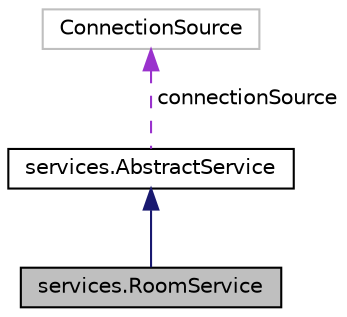 digraph "services.RoomService"
{
  edge [fontname="Helvetica",fontsize="10",labelfontname="Helvetica",labelfontsize="10"];
  node [fontname="Helvetica",fontsize="10",shape=record];
  Node2 [label="services.RoomService",height=0.2,width=0.4,color="black", fillcolor="grey75", style="filled", fontcolor="black"];
  Node3 -> Node2 [dir="back",color="midnightblue",fontsize="10",style="solid",fontname="Helvetica"];
  Node3 [label="services.AbstractService",height=0.2,width=0.4,color="black", fillcolor="white", style="filled",URL="$classservices_1_1_abstract_service.html"];
  Node4 -> Node3 [dir="back",color="darkorchid3",fontsize="10",style="dashed",label=" connectionSource" ,fontname="Helvetica"];
  Node4 [label="ConnectionSource",height=0.2,width=0.4,color="grey75", fillcolor="white", style="filled"];
}
